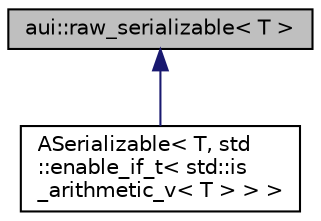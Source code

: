 digraph "aui::raw_serializable&lt; T &gt;"
{
 // LATEX_PDF_SIZE
  edge [fontname="Helvetica",fontsize="10",labelfontname="Helvetica",labelfontsize="10"];
  node [fontname="Helvetica",fontsize="10",shape=record];
  Node1 [label="aui::raw_serializable\< T \>",height=0.2,width=0.4,color="black", fillcolor="grey75", style="filled", fontcolor="black",tooltip=" "];
  Node1 -> Node2 [dir="back",color="midnightblue",fontsize="10",style="solid",fontname="Helvetica"];
  Node2 [label="ASerializable\< T, std\l::enable_if_t\< std::is\l_arithmetic_v\< T \> \> \>",height=0.2,width=0.4,color="black", fillcolor="white", style="filled",URL="$structASerializable_3_01T_00_01std_1_1enable__if__t_3_01std_1_1is__arithmetic__v_3_01T_01_4_01_4_01_4.html",tooltip=" "];
}
